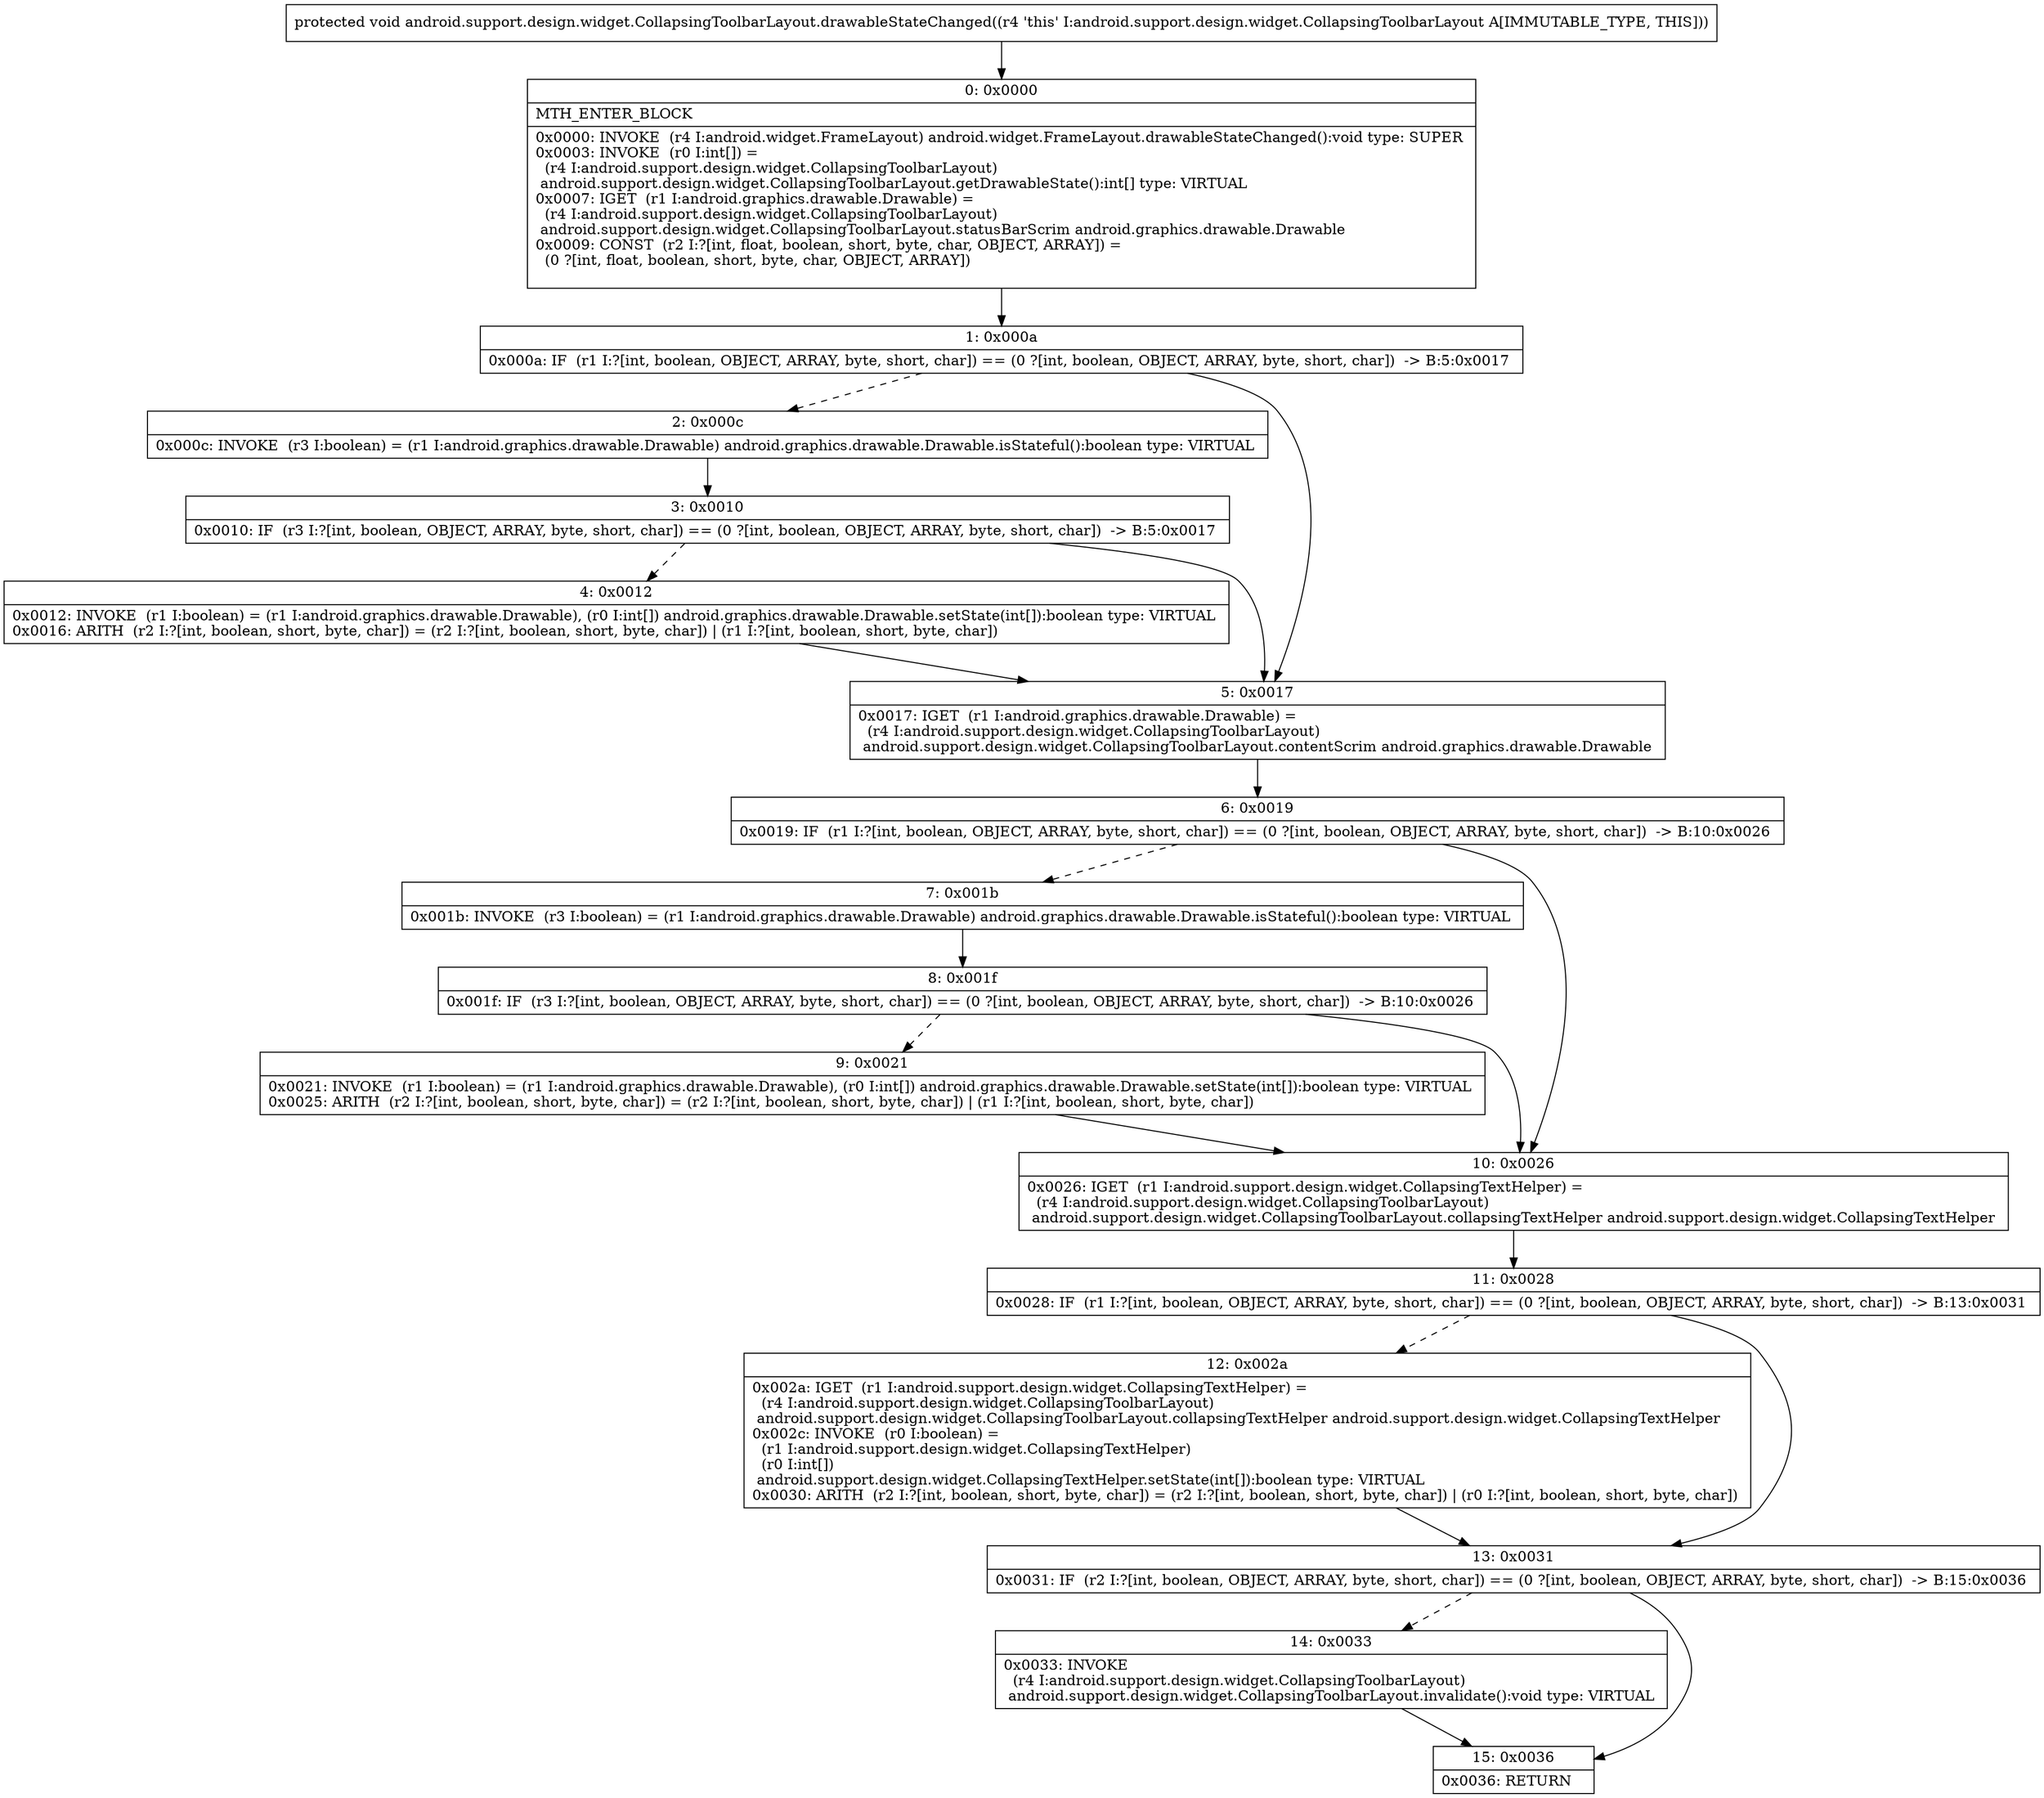 digraph "CFG forandroid.support.design.widget.CollapsingToolbarLayout.drawableStateChanged()V" {
Node_0 [shape=record,label="{0\:\ 0x0000|MTH_ENTER_BLOCK\l|0x0000: INVOKE  (r4 I:android.widget.FrameLayout) android.widget.FrameLayout.drawableStateChanged():void type: SUPER \l0x0003: INVOKE  (r0 I:int[]) = \l  (r4 I:android.support.design.widget.CollapsingToolbarLayout)\l android.support.design.widget.CollapsingToolbarLayout.getDrawableState():int[] type: VIRTUAL \l0x0007: IGET  (r1 I:android.graphics.drawable.Drawable) = \l  (r4 I:android.support.design.widget.CollapsingToolbarLayout)\l android.support.design.widget.CollapsingToolbarLayout.statusBarScrim android.graphics.drawable.Drawable \l0x0009: CONST  (r2 I:?[int, float, boolean, short, byte, char, OBJECT, ARRAY]) = \l  (0 ?[int, float, boolean, short, byte, char, OBJECT, ARRAY])\l \l}"];
Node_1 [shape=record,label="{1\:\ 0x000a|0x000a: IF  (r1 I:?[int, boolean, OBJECT, ARRAY, byte, short, char]) == (0 ?[int, boolean, OBJECT, ARRAY, byte, short, char])  \-\> B:5:0x0017 \l}"];
Node_2 [shape=record,label="{2\:\ 0x000c|0x000c: INVOKE  (r3 I:boolean) = (r1 I:android.graphics.drawable.Drawable) android.graphics.drawable.Drawable.isStateful():boolean type: VIRTUAL \l}"];
Node_3 [shape=record,label="{3\:\ 0x0010|0x0010: IF  (r3 I:?[int, boolean, OBJECT, ARRAY, byte, short, char]) == (0 ?[int, boolean, OBJECT, ARRAY, byte, short, char])  \-\> B:5:0x0017 \l}"];
Node_4 [shape=record,label="{4\:\ 0x0012|0x0012: INVOKE  (r1 I:boolean) = (r1 I:android.graphics.drawable.Drawable), (r0 I:int[]) android.graphics.drawable.Drawable.setState(int[]):boolean type: VIRTUAL \l0x0016: ARITH  (r2 I:?[int, boolean, short, byte, char]) = (r2 I:?[int, boolean, short, byte, char]) \| (r1 I:?[int, boolean, short, byte, char]) \l}"];
Node_5 [shape=record,label="{5\:\ 0x0017|0x0017: IGET  (r1 I:android.graphics.drawable.Drawable) = \l  (r4 I:android.support.design.widget.CollapsingToolbarLayout)\l android.support.design.widget.CollapsingToolbarLayout.contentScrim android.graphics.drawable.Drawable \l}"];
Node_6 [shape=record,label="{6\:\ 0x0019|0x0019: IF  (r1 I:?[int, boolean, OBJECT, ARRAY, byte, short, char]) == (0 ?[int, boolean, OBJECT, ARRAY, byte, short, char])  \-\> B:10:0x0026 \l}"];
Node_7 [shape=record,label="{7\:\ 0x001b|0x001b: INVOKE  (r3 I:boolean) = (r1 I:android.graphics.drawable.Drawable) android.graphics.drawable.Drawable.isStateful():boolean type: VIRTUAL \l}"];
Node_8 [shape=record,label="{8\:\ 0x001f|0x001f: IF  (r3 I:?[int, boolean, OBJECT, ARRAY, byte, short, char]) == (0 ?[int, boolean, OBJECT, ARRAY, byte, short, char])  \-\> B:10:0x0026 \l}"];
Node_9 [shape=record,label="{9\:\ 0x0021|0x0021: INVOKE  (r1 I:boolean) = (r1 I:android.graphics.drawable.Drawable), (r0 I:int[]) android.graphics.drawable.Drawable.setState(int[]):boolean type: VIRTUAL \l0x0025: ARITH  (r2 I:?[int, boolean, short, byte, char]) = (r2 I:?[int, boolean, short, byte, char]) \| (r1 I:?[int, boolean, short, byte, char]) \l}"];
Node_10 [shape=record,label="{10\:\ 0x0026|0x0026: IGET  (r1 I:android.support.design.widget.CollapsingTextHelper) = \l  (r4 I:android.support.design.widget.CollapsingToolbarLayout)\l android.support.design.widget.CollapsingToolbarLayout.collapsingTextHelper android.support.design.widget.CollapsingTextHelper \l}"];
Node_11 [shape=record,label="{11\:\ 0x0028|0x0028: IF  (r1 I:?[int, boolean, OBJECT, ARRAY, byte, short, char]) == (0 ?[int, boolean, OBJECT, ARRAY, byte, short, char])  \-\> B:13:0x0031 \l}"];
Node_12 [shape=record,label="{12\:\ 0x002a|0x002a: IGET  (r1 I:android.support.design.widget.CollapsingTextHelper) = \l  (r4 I:android.support.design.widget.CollapsingToolbarLayout)\l android.support.design.widget.CollapsingToolbarLayout.collapsingTextHelper android.support.design.widget.CollapsingTextHelper \l0x002c: INVOKE  (r0 I:boolean) = \l  (r1 I:android.support.design.widget.CollapsingTextHelper)\l  (r0 I:int[])\l android.support.design.widget.CollapsingTextHelper.setState(int[]):boolean type: VIRTUAL \l0x0030: ARITH  (r2 I:?[int, boolean, short, byte, char]) = (r2 I:?[int, boolean, short, byte, char]) \| (r0 I:?[int, boolean, short, byte, char]) \l}"];
Node_13 [shape=record,label="{13\:\ 0x0031|0x0031: IF  (r2 I:?[int, boolean, OBJECT, ARRAY, byte, short, char]) == (0 ?[int, boolean, OBJECT, ARRAY, byte, short, char])  \-\> B:15:0x0036 \l}"];
Node_14 [shape=record,label="{14\:\ 0x0033|0x0033: INVOKE  \l  (r4 I:android.support.design.widget.CollapsingToolbarLayout)\l android.support.design.widget.CollapsingToolbarLayout.invalidate():void type: VIRTUAL \l}"];
Node_15 [shape=record,label="{15\:\ 0x0036|0x0036: RETURN   \l}"];
MethodNode[shape=record,label="{protected void android.support.design.widget.CollapsingToolbarLayout.drawableStateChanged((r4 'this' I:android.support.design.widget.CollapsingToolbarLayout A[IMMUTABLE_TYPE, THIS])) }"];
MethodNode -> Node_0;
Node_0 -> Node_1;
Node_1 -> Node_2[style=dashed];
Node_1 -> Node_5;
Node_2 -> Node_3;
Node_3 -> Node_4[style=dashed];
Node_3 -> Node_5;
Node_4 -> Node_5;
Node_5 -> Node_6;
Node_6 -> Node_7[style=dashed];
Node_6 -> Node_10;
Node_7 -> Node_8;
Node_8 -> Node_9[style=dashed];
Node_8 -> Node_10;
Node_9 -> Node_10;
Node_10 -> Node_11;
Node_11 -> Node_12[style=dashed];
Node_11 -> Node_13;
Node_12 -> Node_13;
Node_13 -> Node_14[style=dashed];
Node_13 -> Node_15;
Node_14 -> Node_15;
}

